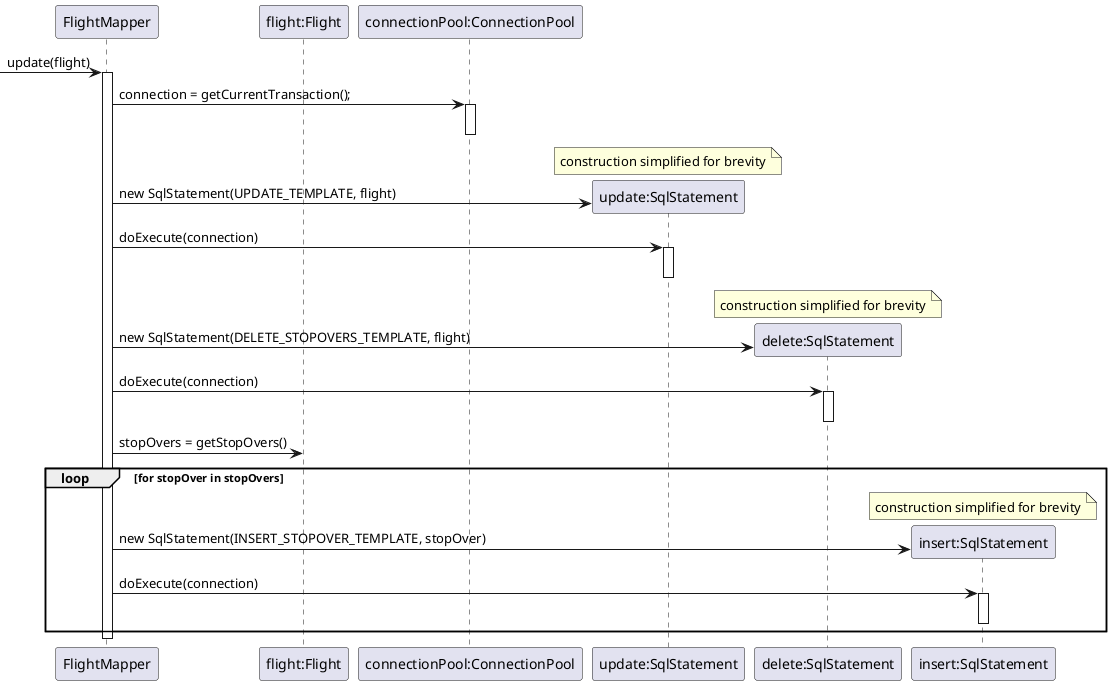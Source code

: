 @startuml  dependent mapping

participant FlightMapper as mp
participant "flight:Flight" as f
participant "connectionPool:ConnectionPool" as cp
participant "update:SqlStatement" as up
participant "delete:SqlStatement" as del
participant "insert:SqlStatement" as ins

[-> mp: update(flight)
activate mp
mp -> cp: connection = getCurrentTransaction();
activate cp
deactivate cp
note over up: construction simplified for brevity
mp -> up **: new SqlStatement(UPDATE_TEMPLATE, flight)
mp -> up: doExecute(connection)
activate up
deactivate up
note over del: construction simplified for brevity
mp -> del **: new SqlStatement(DELETE_STOPOVERS_TEMPLATE, flight)
mp -> del: doExecute(connection)
activate del
deactivate del
mp -> f: stopOvers = getStopOvers()
loop for stopOver in stopOvers
  note over ins: construction simplified for brevity
  mp -> ins **: new SqlStatement(INSERT_STOPOVER_TEMPLATE, stopOver)
  mp -> ins: doExecute(connection)
  activate ins
  deactivate ins
end
deactivate mp
@enduml